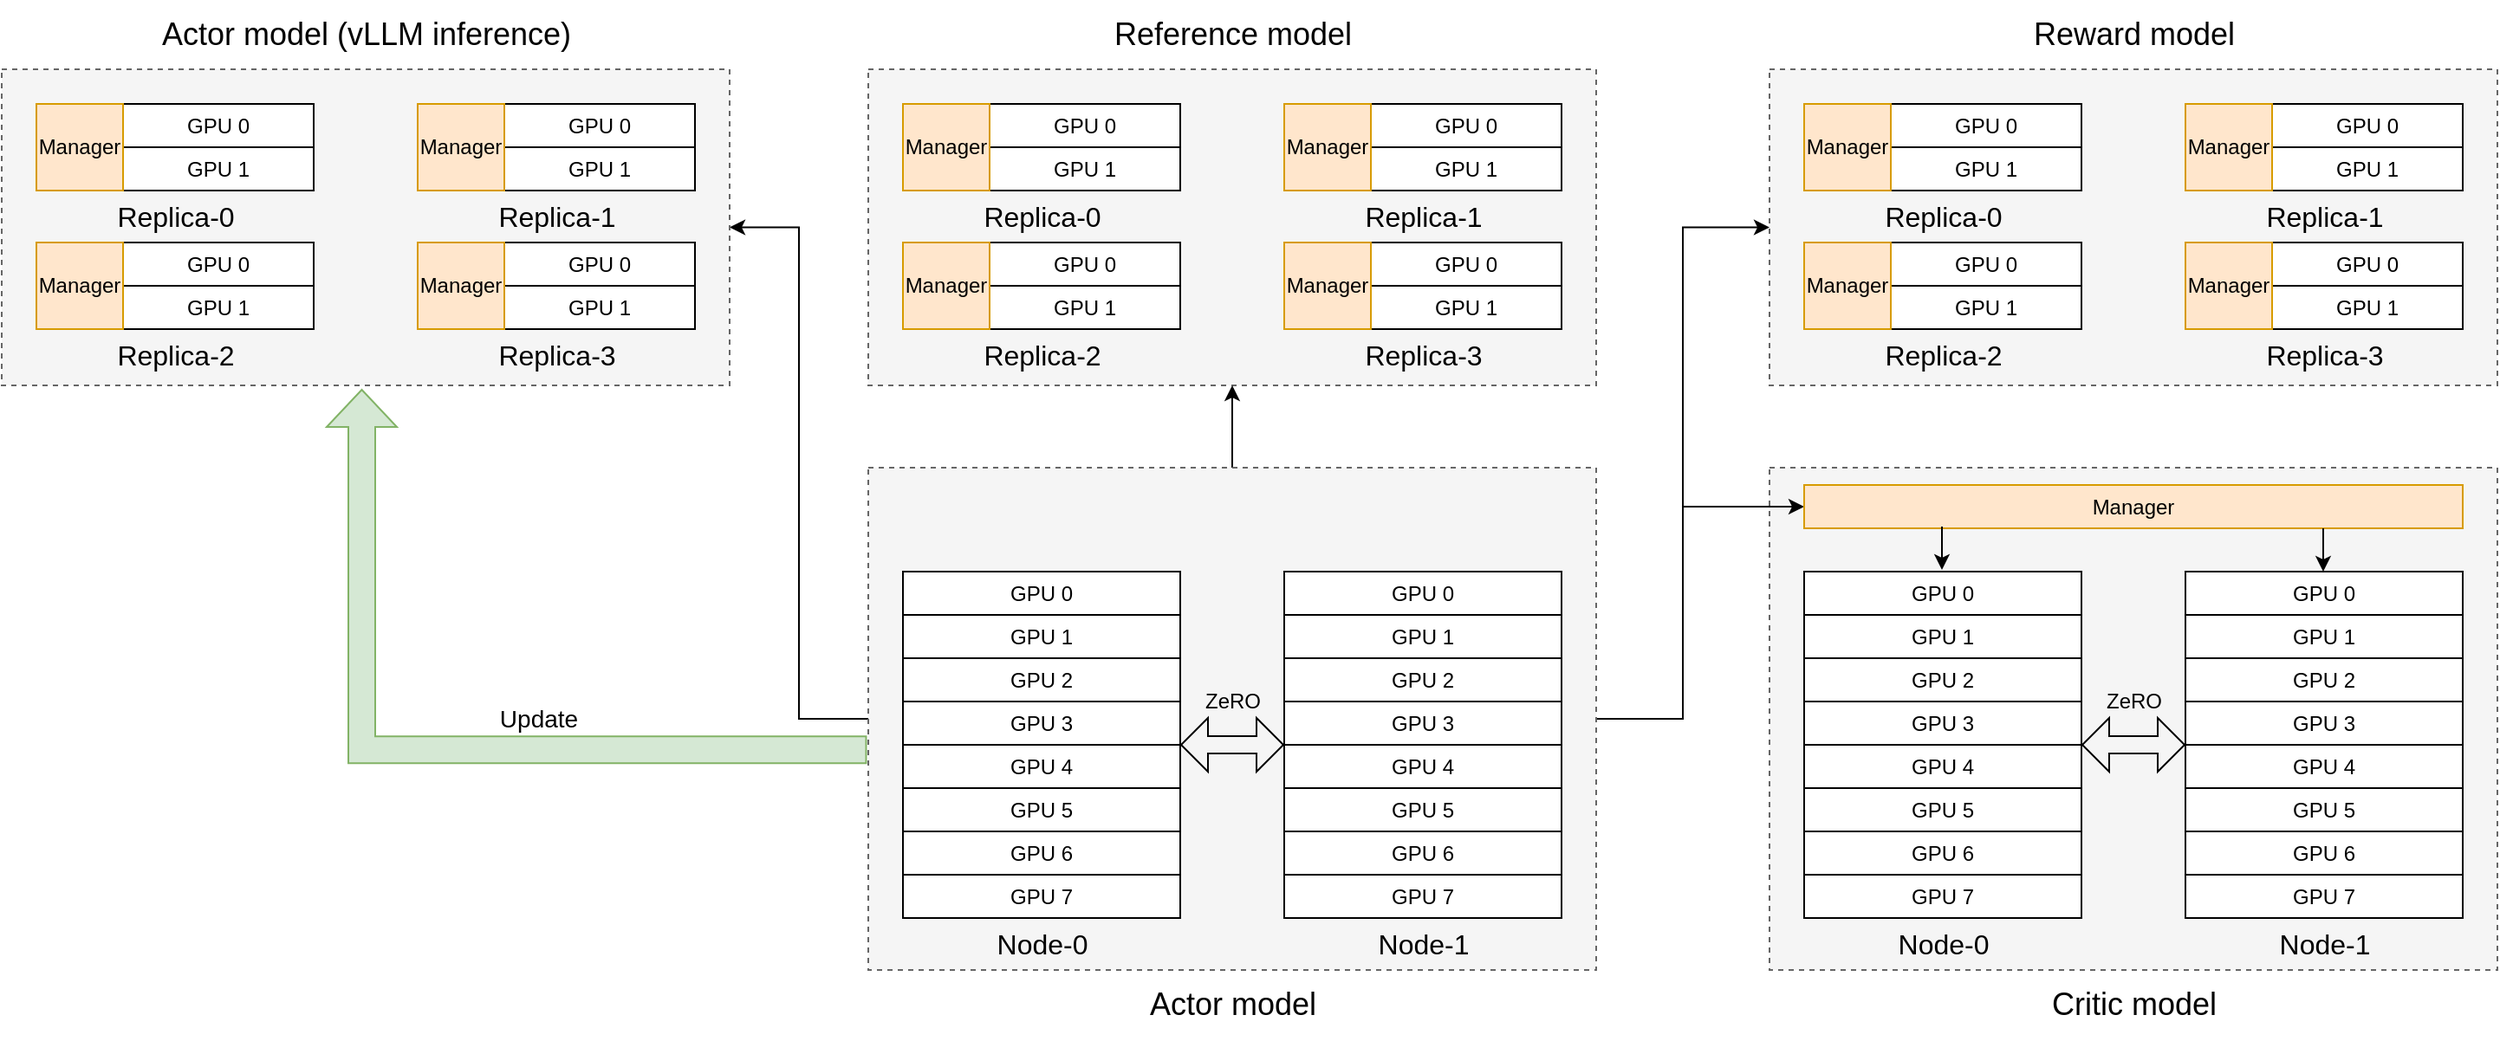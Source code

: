 <mxfile version="21.7.5" type="github">
  <diagram name="第 1 页" id="Fo9l7mYEGavvm06oITEK">
    <mxGraphModel dx="1853" dy="655" grid="1" gridSize="10" guides="1" tooltips="1" connect="1" arrows="1" fold="1" page="1" pageScale="1" pageWidth="827" pageHeight="1169" math="0" shadow="0">
      <root>
        <mxCell id="0" />
        <mxCell id="1" parent="0" />
        <mxCell id="Pu7aGCdblb3cC68ywfsA-1" value="" style="rounded=0;whiteSpace=wrap;html=1;fillColor=#f5f5f5;dashed=1;fontColor=#333333;strokeColor=#666666;" vertex="1" parent="1">
          <mxGeometry x="80" y="350" width="420" height="182.5" as="geometry" />
        </mxCell>
        <mxCell id="Pu7aGCdblb3cC68ywfsA-2" value="" style="rounded=0;whiteSpace=wrap;html=1;fillColor=#f5f5f5;dashed=1;fontColor=#333333;strokeColor=#666666;" vertex="1" parent="1">
          <mxGeometry x="600" y="350" width="420" height="182.5" as="geometry" />
        </mxCell>
        <mxCell id="Pu7aGCdblb3cC68ywfsA-3" value="" style="rounded=0;whiteSpace=wrap;html=1;fillColor=#f5f5f5;dashed=1;fontColor=#333333;strokeColor=#666666;" vertex="1" parent="1">
          <mxGeometry x="600" y="580" width="420" height="290" as="geometry" />
        </mxCell>
        <mxCell id="Pu7aGCdblb3cC68ywfsA-4" style="edgeStyle=orthogonalEdgeStyle;rounded=0;orthogonalLoop=1;jettySize=auto;html=1;exitX=0.5;exitY=0;exitDx=0;exitDy=0;entryX=0.5;entryY=1;entryDx=0;entryDy=0;" edge="1" parent="1" source="Pu7aGCdblb3cC68ywfsA-7" target="Pu7aGCdblb3cC68ywfsA-1">
          <mxGeometry relative="1" as="geometry" />
        </mxCell>
        <mxCell id="Pu7aGCdblb3cC68ywfsA-5" style="edgeStyle=orthogonalEdgeStyle;rounded=0;orthogonalLoop=1;jettySize=auto;html=1;exitX=1;exitY=0.5;exitDx=0;exitDy=0;entryX=0;entryY=0.5;entryDx=0;entryDy=0;" edge="1" parent="1" source="Pu7aGCdblb3cC68ywfsA-7" target="Pu7aGCdblb3cC68ywfsA-2">
          <mxGeometry relative="1" as="geometry" />
        </mxCell>
        <mxCell id="Pu7aGCdblb3cC68ywfsA-6" style="edgeStyle=orthogonalEdgeStyle;rounded=0;orthogonalLoop=1;jettySize=auto;html=1;exitX=1;exitY=0.5;exitDx=0;exitDy=0;entryX=0;entryY=0.5;entryDx=0;entryDy=0;" edge="1" parent="1" source="Pu7aGCdblb3cC68ywfsA-7" target="Pu7aGCdblb3cC68ywfsA-88">
          <mxGeometry relative="1" as="geometry">
            <Array as="points">
              <mxPoint x="550" y="725" />
              <mxPoint x="550" y="603" />
            </Array>
          </mxGeometry>
        </mxCell>
        <mxCell id="Pu7aGCdblb3cC68ywfsA-110" style="edgeStyle=orthogonalEdgeStyle;rounded=0;orthogonalLoop=1;jettySize=auto;html=1;exitX=0;exitY=0.5;exitDx=0;exitDy=0;entryX=1;entryY=0.5;entryDx=0;entryDy=0;" edge="1" parent="1" source="Pu7aGCdblb3cC68ywfsA-7" target="Pu7aGCdblb3cC68ywfsA-91">
          <mxGeometry relative="1" as="geometry" />
        </mxCell>
        <mxCell id="Pu7aGCdblb3cC68ywfsA-7" value="" style="rounded=0;whiteSpace=wrap;html=1;fillColor=#f5f5f5;dashed=1;fontColor=#333333;strokeColor=#666666;" vertex="1" parent="1">
          <mxGeometry x="80" y="580" width="420" height="290" as="geometry" />
        </mxCell>
        <mxCell id="Pu7aGCdblb3cC68ywfsA-8" value="" style="group" vertex="1" connectable="0" parent="1">
          <mxGeometry x="100" y="640" width="160" height="200" as="geometry" />
        </mxCell>
        <mxCell id="Pu7aGCdblb3cC68ywfsA-9" value="GPU 0" style="rounded=0;whiteSpace=wrap;html=1;movable=1;resizable=1;rotatable=1;deletable=1;editable=1;locked=0;connectable=1;" vertex="1" parent="Pu7aGCdblb3cC68ywfsA-8">
          <mxGeometry width="160" height="25" as="geometry" />
        </mxCell>
        <mxCell id="Pu7aGCdblb3cC68ywfsA-10" value="GPU 1" style="rounded=0;whiteSpace=wrap;html=1;movable=1;resizable=1;rotatable=1;deletable=1;editable=1;locked=0;connectable=1;" vertex="1" parent="Pu7aGCdblb3cC68ywfsA-8">
          <mxGeometry y="25" width="160" height="25" as="geometry" />
        </mxCell>
        <mxCell id="Pu7aGCdblb3cC68ywfsA-11" value="GPU 2" style="rounded=0;whiteSpace=wrap;html=1;movable=1;resizable=1;rotatable=1;deletable=1;editable=1;locked=0;connectable=1;" vertex="1" parent="Pu7aGCdblb3cC68ywfsA-8">
          <mxGeometry y="50" width="160" height="25" as="geometry" />
        </mxCell>
        <mxCell id="Pu7aGCdblb3cC68ywfsA-12" value="GPU 3" style="rounded=0;whiteSpace=wrap;html=1;movable=1;resizable=1;rotatable=1;deletable=1;editable=1;locked=0;connectable=1;" vertex="1" parent="Pu7aGCdblb3cC68ywfsA-8">
          <mxGeometry y="75" width="160" height="25" as="geometry" />
        </mxCell>
        <mxCell id="Pu7aGCdblb3cC68ywfsA-13" value="GPU 4" style="rounded=0;whiteSpace=wrap;html=1;movable=1;resizable=1;rotatable=1;deletable=1;editable=1;locked=0;connectable=1;" vertex="1" parent="Pu7aGCdblb3cC68ywfsA-8">
          <mxGeometry y="100" width="160" height="25" as="geometry" />
        </mxCell>
        <mxCell id="Pu7aGCdblb3cC68ywfsA-14" value="GPU 5" style="rounded=0;whiteSpace=wrap;html=1;movable=1;resizable=1;rotatable=1;deletable=1;editable=1;locked=0;connectable=1;" vertex="1" parent="Pu7aGCdblb3cC68ywfsA-8">
          <mxGeometry y="125" width="160" height="25" as="geometry" />
        </mxCell>
        <mxCell id="Pu7aGCdblb3cC68ywfsA-15" value="GPU 6" style="rounded=0;whiteSpace=wrap;html=1;movable=1;resizable=1;rotatable=1;deletable=1;editable=1;locked=0;connectable=1;" vertex="1" parent="Pu7aGCdblb3cC68ywfsA-8">
          <mxGeometry y="150" width="160" height="25" as="geometry" />
        </mxCell>
        <mxCell id="Pu7aGCdblb3cC68ywfsA-16" value="GPU 7" style="rounded=0;whiteSpace=wrap;html=1;movable=1;resizable=1;rotatable=1;deletable=1;editable=1;locked=0;connectable=1;" vertex="1" parent="Pu7aGCdblb3cC68ywfsA-8">
          <mxGeometry y="175" width="160" height="25" as="geometry" />
        </mxCell>
        <mxCell id="Pu7aGCdblb3cC68ywfsA-17" value="" style="group" vertex="1" connectable="0" parent="1">
          <mxGeometry x="320" y="640" width="160" height="200" as="geometry" />
        </mxCell>
        <mxCell id="Pu7aGCdblb3cC68ywfsA-18" value="GPU 0" style="rounded=0;whiteSpace=wrap;html=1;movable=1;resizable=1;rotatable=1;deletable=1;editable=1;locked=0;connectable=1;" vertex="1" parent="Pu7aGCdblb3cC68ywfsA-17">
          <mxGeometry width="160" height="25" as="geometry" />
        </mxCell>
        <mxCell id="Pu7aGCdblb3cC68ywfsA-19" value="GPU 1" style="rounded=0;whiteSpace=wrap;html=1;movable=1;resizable=1;rotatable=1;deletable=1;editable=1;locked=0;connectable=1;" vertex="1" parent="Pu7aGCdblb3cC68ywfsA-17">
          <mxGeometry y="25" width="160" height="25" as="geometry" />
        </mxCell>
        <mxCell id="Pu7aGCdblb3cC68ywfsA-20" value="GPU 2" style="rounded=0;whiteSpace=wrap;html=1;movable=1;resizable=1;rotatable=1;deletable=1;editable=1;locked=0;connectable=1;" vertex="1" parent="Pu7aGCdblb3cC68ywfsA-17">
          <mxGeometry y="50" width="160" height="25" as="geometry" />
        </mxCell>
        <mxCell id="Pu7aGCdblb3cC68ywfsA-21" value="GPU 3" style="rounded=0;whiteSpace=wrap;html=1;movable=1;resizable=1;rotatable=1;deletable=1;editable=1;locked=0;connectable=1;" vertex="1" parent="Pu7aGCdblb3cC68ywfsA-17">
          <mxGeometry y="75" width="160" height="25" as="geometry" />
        </mxCell>
        <mxCell id="Pu7aGCdblb3cC68ywfsA-22" value="GPU 4" style="rounded=0;whiteSpace=wrap;html=1;movable=1;resizable=1;rotatable=1;deletable=1;editable=1;locked=0;connectable=1;" vertex="1" parent="Pu7aGCdblb3cC68ywfsA-17">
          <mxGeometry y="100" width="160" height="25" as="geometry" />
        </mxCell>
        <mxCell id="Pu7aGCdblb3cC68ywfsA-23" value="GPU 5" style="rounded=0;whiteSpace=wrap;html=1;movable=1;resizable=1;rotatable=1;deletable=1;editable=1;locked=0;connectable=1;" vertex="1" parent="Pu7aGCdblb3cC68ywfsA-17">
          <mxGeometry y="125" width="160" height="25" as="geometry" />
        </mxCell>
        <mxCell id="Pu7aGCdblb3cC68ywfsA-24" value="GPU 6" style="rounded=0;whiteSpace=wrap;html=1;movable=1;resizable=1;rotatable=1;deletable=1;editable=1;locked=0;connectable=1;" vertex="1" parent="Pu7aGCdblb3cC68ywfsA-17">
          <mxGeometry y="150" width="160" height="25" as="geometry" />
        </mxCell>
        <mxCell id="Pu7aGCdblb3cC68ywfsA-25" value="GPU 7" style="rounded=0;whiteSpace=wrap;html=1;movable=1;resizable=1;rotatable=1;deletable=1;editable=1;locked=0;connectable=1;" vertex="1" parent="Pu7aGCdblb3cC68ywfsA-17">
          <mxGeometry y="175" width="160" height="25" as="geometry" />
        </mxCell>
        <mxCell id="Pu7aGCdblb3cC68ywfsA-26" value="Node-0" style="text;html=1;align=center;verticalAlign=middle;resizable=0;points=[];autosize=1;strokeColor=none;fillColor=none;fontSize=16;" vertex="1" parent="1">
          <mxGeometry x="140" y="840" width="80" height="30" as="geometry" />
        </mxCell>
        <mxCell id="Pu7aGCdblb3cC68ywfsA-27" value="Node-1" style="text;html=1;align=center;verticalAlign=middle;resizable=0;points=[];autosize=1;strokeColor=none;fillColor=none;fontSize=16;" vertex="1" parent="1">
          <mxGeometry x="360" y="840" width="80" height="30" as="geometry" />
        </mxCell>
        <mxCell id="Pu7aGCdblb3cC68ywfsA-28" value="" style="shape=flexArrow;endArrow=classic;startArrow=classic;html=1;rounded=0;exitX=0;exitY=0;exitDx=0;exitDy=0;width=10;endSize=4.83;startSize=4.83;" edge="1" parent="1" source="Pu7aGCdblb3cC68ywfsA-22">
          <mxGeometry width="100" height="100" relative="1" as="geometry">
            <mxPoint x="350" y="780" as="sourcePoint" />
            <mxPoint x="260" y="740" as="targetPoint" />
          </mxGeometry>
        </mxCell>
        <mxCell id="Pu7aGCdblb3cC68ywfsA-29" value="ZeRO" style="text;html=1;align=center;verticalAlign=middle;resizable=0;points=[];autosize=1;strokeColor=none;fillColor=none;" vertex="1" parent="1">
          <mxGeometry x="260" y="700" width="60" height="30" as="geometry" />
        </mxCell>
        <mxCell id="Pu7aGCdblb3cC68ywfsA-30" value="&lt;font style=&quot;font-size: 18px;&quot;&gt;Actor model&lt;/font&gt;" style="text;html=1;align=center;verticalAlign=middle;resizable=0;points=[];autosize=1;strokeColor=none;fillColor=none;" vertex="1" parent="1">
          <mxGeometry x="230" y="870" width="120" height="40" as="geometry" />
        </mxCell>
        <mxCell id="Pu7aGCdblb3cC68ywfsA-31" value="GPU 0" style="rounded=0;whiteSpace=wrap;html=1;movable=1;resizable=1;rotatable=1;deletable=1;editable=1;locked=0;connectable=1;" vertex="1" parent="1">
          <mxGeometry x="150" y="370" width="110" height="25" as="geometry" />
        </mxCell>
        <mxCell id="Pu7aGCdblb3cC68ywfsA-32" value="GPU 1" style="rounded=0;whiteSpace=wrap;html=1;movable=1;resizable=1;rotatable=1;deletable=1;editable=1;locked=0;connectable=1;" vertex="1" parent="1">
          <mxGeometry x="150" y="395" width="110" height="25" as="geometry" />
        </mxCell>
        <mxCell id="Pu7aGCdblb3cC68ywfsA-33" value="Replica-0" style="text;html=1;align=center;verticalAlign=middle;resizable=0;points=[];autosize=1;strokeColor=none;fillColor=none;fontSize=16;" vertex="1" parent="1">
          <mxGeometry x="135" y="420" width="90" height="30" as="geometry" />
        </mxCell>
        <mxCell id="Pu7aGCdblb3cC68ywfsA-34" value="&lt;font style=&quot;font-size: 18px;&quot;&gt;Reference model&lt;/font&gt;" style="text;html=1;align=center;verticalAlign=middle;resizable=0;points=[];autosize=1;strokeColor=none;fillColor=none;" vertex="1" parent="1">
          <mxGeometry x="210" y="310" width="160" height="40" as="geometry" />
        </mxCell>
        <mxCell id="Pu7aGCdblb3cC68ywfsA-35" value="" style="group" vertex="1" connectable="0" parent="1">
          <mxGeometry x="620" y="640" width="160" height="200" as="geometry" />
        </mxCell>
        <mxCell id="Pu7aGCdblb3cC68ywfsA-36" value="GPU 0" style="rounded=0;whiteSpace=wrap;html=1;movable=1;resizable=1;rotatable=1;deletable=1;editable=1;locked=0;connectable=1;" vertex="1" parent="Pu7aGCdblb3cC68ywfsA-35">
          <mxGeometry width="160" height="25" as="geometry" />
        </mxCell>
        <mxCell id="Pu7aGCdblb3cC68ywfsA-37" value="GPU 1" style="rounded=0;whiteSpace=wrap;html=1;movable=1;resizable=1;rotatable=1;deletable=1;editable=1;locked=0;connectable=1;" vertex="1" parent="Pu7aGCdblb3cC68ywfsA-35">
          <mxGeometry y="25" width="160" height="25" as="geometry" />
        </mxCell>
        <mxCell id="Pu7aGCdblb3cC68ywfsA-38" value="GPU 2" style="rounded=0;whiteSpace=wrap;html=1;movable=1;resizable=1;rotatable=1;deletable=1;editable=1;locked=0;connectable=1;" vertex="1" parent="Pu7aGCdblb3cC68ywfsA-35">
          <mxGeometry y="50" width="160" height="25" as="geometry" />
        </mxCell>
        <mxCell id="Pu7aGCdblb3cC68ywfsA-39" value="GPU 3" style="rounded=0;whiteSpace=wrap;html=1;movable=1;resizable=1;rotatable=1;deletable=1;editable=1;locked=0;connectable=1;" vertex="1" parent="Pu7aGCdblb3cC68ywfsA-35">
          <mxGeometry y="75" width="160" height="25" as="geometry" />
        </mxCell>
        <mxCell id="Pu7aGCdblb3cC68ywfsA-40" value="GPU 4" style="rounded=0;whiteSpace=wrap;html=1;movable=1;resizable=1;rotatable=1;deletable=1;editable=1;locked=0;connectable=1;" vertex="1" parent="Pu7aGCdblb3cC68ywfsA-35">
          <mxGeometry y="100" width="160" height="25" as="geometry" />
        </mxCell>
        <mxCell id="Pu7aGCdblb3cC68ywfsA-41" value="GPU 5" style="rounded=0;whiteSpace=wrap;html=1;movable=1;resizable=1;rotatable=1;deletable=1;editable=1;locked=0;connectable=1;" vertex="1" parent="Pu7aGCdblb3cC68ywfsA-35">
          <mxGeometry y="125" width="160" height="25" as="geometry" />
        </mxCell>
        <mxCell id="Pu7aGCdblb3cC68ywfsA-42" value="GPU 6" style="rounded=0;whiteSpace=wrap;html=1;movable=1;resizable=1;rotatable=1;deletable=1;editable=1;locked=0;connectable=1;" vertex="1" parent="Pu7aGCdblb3cC68ywfsA-35">
          <mxGeometry y="150" width="160" height="25" as="geometry" />
        </mxCell>
        <mxCell id="Pu7aGCdblb3cC68ywfsA-43" value="GPU 7" style="rounded=0;whiteSpace=wrap;html=1;movable=1;resizable=1;rotatable=1;deletable=1;editable=1;locked=0;connectable=1;" vertex="1" parent="Pu7aGCdblb3cC68ywfsA-35">
          <mxGeometry y="175" width="160" height="25" as="geometry" />
        </mxCell>
        <mxCell id="Pu7aGCdblb3cC68ywfsA-44" value="" style="group" vertex="1" connectable="0" parent="1">
          <mxGeometry x="840" y="640" width="160" height="200" as="geometry" />
        </mxCell>
        <mxCell id="Pu7aGCdblb3cC68ywfsA-45" value="GPU 0" style="rounded=0;whiteSpace=wrap;html=1;movable=1;resizable=1;rotatable=1;deletable=1;editable=1;locked=0;connectable=1;" vertex="1" parent="Pu7aGCdblb3cC68ywfsA-44">
          <mxGeometry width="160" height="25" as="geometry" />
        </mxCell>
        <mxCell id="Pu7aGCdblb3cC68ywfsA-46" value="GPU 1" style="rounded=0;whiteSpace=wrap;html=1;movable=1;resizable=1;rotatable=1;deletable=1;editable=1;locked=0;connectable=1;" vertex="1" parent="Pu7aGCdblb3cC68ywfsA-44">
          <mxGeometry y="25" width="160" height="25" as="geometry" />
        </mxCell>
        <mxCell id="Pu7aGCdblb3cC68ywfsA-47" value="GPU 2" style="rounded=0;whiteSpace=wrap;html=1;movable=1;resizable=1;rotatable=1;deletable=1;editable=1;locked=0;connectable=1;" vertex="1" parent="Pu7aGCdblb3cC68ywfsA-44">
          <mxGeometry y="50" width="160" height="25" as="geometry" />
        </mxCell>
        <mxCell id="Pu7aGCdblb3cC68ywfsA-48" value="GPU 3" style="rounded=0;whiteSpace=wrap;html=1;movable=1;resizable=1;rotatable=1;deletable=1;editable=1;locked=0;connectable=1;" vertex="1" parent="Pu7aGCdblb3cC68ywfsA-44">
          <mxGeometry y="75" width="160" height="25" as="geometry" />
        </mxCell>
        <mxCell id="Pu7aGCdblb3cC68ywfsA-49" value="GPU 4" style="rounded=0;whiteSpace=wrap;html=1;movable=1;resizable=1;rotatable=1;deletable=1;editable=1;locked=0;connectable=1;" vertex="1" parent="Pu7aGCdblb3cC68ywfsA-44">
          <mxGeometry y="100" width="160" height="25" as="geometry" />
        </mxCell>
        <mxCell id="Pu7aGCdblb3cC68ywfsA-50" value="GPU 5" style="rounded=0;whiteSpace=wrap;html=1;movable=1;resizable=1;rotatable=1;deletable=1;editable=1;locked=0;connectable=1;" vertex="1" parent="Pu7aGCdblb3cC68ywfsA-44">
          <mxGeometry y="125" width="160" height="25" as="geometry" />
        </mxCell>
        <mxCell id="Pu7aGCdblb3cC68ywfsA-51" value="GPU 6" style="rounded=0;whiteSpace=wrap;html=1;movable=1;resizable=1;rotatable=1;deletable=1;editable=1;locked=0;connectable=1;" vertex="1" parent="Pu7aGCdblb3cC68ywfsA-44">
          <mxGeometry y="150" width="160" height="25" as="geometry" />
        </mxCell>
        <mxCell id="Pu7aGCdblb3cC68ywfsA-52" value="GPU 7" style="rounded=0;whiteSpace=wrap;html=1;movable=1;resizable=1;rotatable=1;deletable=1;editable=1;locked=0;connectable=1;" vertex="1" parent="Pu7aGCdblb3cC68ywfsA-44">
          <mxGeometry y="175" width="160" height="25" as="geometry" />
        </mxCell>
        <mxCell id="Pu7aGCdblb3cC68ywfsA-53" value="Node-0" style="text;html=1;align=center;verticalAlign=middle;resizable=0;points=[];autosize=1;strokeColor=none;fillColor=none;fontSize=16;" vertex="1" parent="1">
          <mxGeometry x="660" y="840" width="80" height="30" as="geometry" />
        </mxCell>
        <mxCell id="Pu7aGCdblb3cC68ywfsA-54" value="Node-1" style="text;html=1;align=center;verticalAlign=middle;resizable=0;points=[];autosize=1;strokeColor=none;fillColor=none;fontSize=16;" vertex="1" parent="1">
          <mxGeometry x="880" y="840" width="80" height="30" as="geometry" />
        </mxCell>
        <mxCell id="Pu7aGCdblb3cC68ywfsA-55" value="" style="shape=flexArrow;endArrow=classic;startArrow=classic;html=1;rounded=0;exitX=0;exitY=0;exitDx=0;exitDy=0;width=10;endSize=4.83;startSize=4.83;" edge="1" parent="1" source="Pu7aGCdblb3cC68ywfsA-49">
          <mxGeometry width="100" height="100" relative="1" as="geometry">
            <mxPoint x="870" y="780" as="sourcePoint" />
            <mxPoint x="780" y="740" as="targetPoint" />
          </mxGeometry>
        </mxCell>
        <mxCell id="Pu7aGCdblb3cC68ywfsA-56" value="ZeRO" style="text;html=1;align=center;verticalAlign=middle;resizable=0;points=[];autosize=1;strokeColor=none;fillColor=none;" vertex="1" parent="1">
          <mxGeometry x="780" y="700" width="60" height="30" as="geometry" />
        </mxCell>
        <mxCell id="Pu7aGCdblb3cC68ywfsA-57" value="&lt;font style=&quot;font-size: 18px;&quot;&gt;Critic model&lt;/font&gt;" style="text;html=1;align=center;verticalAlign=middle;resizable=0;points=[];autosize=1;strokeColor=none;fillColor=none;" vertex="1" parent="1">
          <mxGeometry x="750" y="870" width="120" height="40" as="geometry" />
        </mxCell>
        <mxCell id="Pu7aGCdblb3cC68ywfsA-58" value="Manager" style="rounded=0;whiteSpace=wrap;html=1;fillColor=#ffe6cc;strokeColor=#d79b00;" vertex="1" parent="1">
          <mxGeometry x="100" y="370" width="50" height="50" as="geometry" />
        </mxCell>
        <mxCell id="Pu7aGCdblb3cC68ywfsA-59" value="GPU 0" style="rounded=0;whiteSpace=wrap;html=1;movable=1;resizable=1;rotatable=1;deletable=1;editable=1;locked=0;connectable=1;" vertex="1" parent="1">
          <mxGeometry x="370" y="370" width="110" height="25" as="geometry" />
        </mxCell>
        <mxCell id="Pu7aGCdblb3cC68ywfsA-60" value="GPU 1" style="rounded=0;whiteSpace=wrap;html=1;movable=1;resizable=1;rotatable=1;deletable=1;editable=1;locked=0;connectable=1;" vertex="1" parent="1">
          <mxGeometry x="370" y="395" width="110" height="25" as="geometry" />
        </mxCell>
        <mxCell id="Pu7aGCdblb3cC68ywfsA-61" value="Replica-1" style="text;html=1;align=center;verticalAlign=middle;resizable=0;points=[];autosize=1;strokeColor=none;fillColor=none;fontSize=16;" vertex="1" parent="1">
          <mxGeometry x="355" y="420" width="90" height="30" as="geometry" />
        </mxCell>
        <mxCell id="Pu7aGCdblb3cC68ywfsA-62" value="Manager" style="rounded=0;whiteSpace=wrap;html=1;fillColor=#ffe6cc;strokeColor=#d79b00;" vertex="1" parent="1">
          <mxGeometry x="320" y="370" width="50" height="50" as="geometry" />
        </mxCell>
        <mxCell id="Pu7aGCdblb3cC68ywfsA-63" value="GPU 0" style="rounded=0;whiteSpace=wrap;html=1;movable=1;resizable=1;rotatable=1;deletable=1;editable=1;locked=0;connectable=1;" vertex="1" parent="1">
          <mxGeometry x="150" y="450" width="110" height="25" as="geometry" />
        </mxCell>
        <mxCell id="Pu7aGCdblb3cC68ywfsA-64" value="GPU 1" style="rounded=0;whiteSpace=wrap;html=1;movable=1;resizable=1;rotatable=1;deletable=1;editable=1;locked=0;connectable=1;" vertex="1" parent="1">
          <mxGeometry x="150" y="475" width="110" height="25" as="geometry" />
        </mxCell>
        <mxCell id="Pu7aGCdblb3cC68ywfsA-65" value="Replica-2" style="text;html=1;align=center;verticalAlign=middle;resizable=0;points=[];autosize=1;strokeColor=none;fillColor=none;fontSize=16;" vertex="1" parent="1">
          <mxGeometry x="135" y="500" width="90" height="30" as="geometry" />
        </mxCell>
        <mxCell id="Pu7aGCdblb3cC68ywfsA-66" value="Manager" style="rounded=0;whiteSpace=wrap;html=1;fillColor=#ffe6cc;strokeColor=#d79b00;" vertex="1" parent="1">
          <mxGeometry x="100" y="450" width="50" height="50" as="geometry" />
        </mxCell>
        <mxCell id="Pu7aGCdblb3cC68ywfsA-67" value="GPU 0" style="rounded=0;whiteSpace=wrap;html=1;movable=1;resizable=1;rotatable=1;deletable=1;editable=1;locked=0;connectable=1;" vertex="1" parent="1">
          <mxGeometry x="370" y="450" width="110" height="25" as="geometry" />
        </mxCell>
        <mxCell id="Pu7aGCdblb3cC68ywfsA-68" value="GPU 1" style="rounded=0;whiteSpace=wrap;html=1;movable=1;resizable=1;rotatable=1;deletable=1;editable=1;locked=0;connectable=1;" vertex="1" parent="1">
          <mxGeometry x="370" y="475" width="110" height="25" as="geometry" />
        </mxCell>
        <mxCell id="Pu7aGCdblb3cC68ywfsA-69" value="Replica-3" style="text;html=1;align=center;verticalAlign=middle;resizable=0;points=[];autosize=1;strokeColor=none;fillColor=none;fontSize=16;" vertex="1" parent="1">
          <mxGeometry x="355" y="500" width="90" height="30" as="geometry" />
        </mxCell>
        <mxCell id="Pu7aGCdblb3cC68ywfsA-70" value="Manager" style="rounded=0;whiteSpace=wrap;html=1;fillColor=#ffe6cc;strokeColor=#d79b00;" vertex="1" parent="1">
          <mxGeometry x="320" y="450" width="50" height="50" as="geometry" />
        </mxCell>
        <mxCell id="Pu7aGCdblb3cC68ywfsA-71" value="GPU 0" style="rounded=0;whiteSpace=wrap;html=1;movable=1;resizable=1;rotatable=1;deletable=1;editable=1;locked=0;connectable=1;" vertex="1" parent="1">
          <mxGeometry x="670" y="370" width="110" height="25" as="geometry" />
        </mxCell>
        <mxCell id="Pu7aGCdblb3cC68ywfsA-72" value="GPU 1" style="rounded=0;whiteSpace=wrap;html=1;movable=1;resizable=1;rotatable=1;deletable=1;editable=1;locked=0;connectable=1;" vertex="1" parent="1">
          <mxGeometry x="670" y="395" width="110" height="25" as="geometry" />
        </mxCell>
        <mxCell id="Pu7aGCdblb3cC68ywfsA-73" value="Replica-0" style="text;html=1;align=center;verticalAlign=middle;resizable=0;points=[];autosize=1;strokeColor=none;fillColor=none;fontSize=16;" vertex="1" parent="1">
          <mxGeometry x="655" y="420" width="90" height="30" as="geometry" />
        </mxCell>
        <mxCell id="Pu7aGCdblb3cC68ywfsA-74" value="&lt;font style=&quot;font-size: 18px;&quot;&gt;Reward model&lt;/font&gt;" style="text;html=1;align=center;verticalAlign=middle;resizable=0;points=[];autosize=1;strokeColor=none;fillColor=none;" vertex="1" parent="1">
          <mxGeometry x="740" y="310" width="140" height="40" as="geometry" />
        </mxCell>
        <mxCell id="Pu7aGCdblb3cC68ywfsA-75" value="Manager" style="rounded=0;whiteSpace=wrap;html=1;fillColor=#ffe6cc;strokeColor=#d79b00;" vertex="1" parent="1">
          <mxGeometry x="620" y="370" width="50" height="50" as="geometry" />
        </mxCell>
        <mxCell id="Pu7aGCdblb3cC68ywfsA-76" value="GPU 0" style="rounded=0;whiteSpace=wrap;html=1;movable=1;resizable=1;rotatable=1;deletable=1;editable=1;locked=0;connectable=1;" vertex="1" parent="1">
          <mxGeometry x="890" y="370" width="110" height="25" as="geometry" />
        </mxCell>
        <mxCell id="Pu7aGCdblb3cC68ywfsA-77" value="GPU 1" style="rounded=0;whiteSpace=wrap;html=1;movable=1;resizable=1;rotatable=1;deletable=1;editable=1;locked=0;connectable=1;" vertex="1" parent="1">
          <mxGeometry x="890" y="395" width="110" height="25" as="geometry" />
        </mxCell>
        <mxCell id="Pu7aGCdblb3cC68ywfsA-78" value="Replica-1" style="text;html=1;align=center;verticalAlign=middle;resizable=0;points=[];autosize=1;strokeColor=none;fillColor=none;fontSize=16;" vertex="1" parent="1">
          <mxGeometry x="875" y="420" width="90" height="30" as="geometry" />
        </mxCell>
        <mxCell id="Pu7aGCdblb3cC68ywfsA-79" value="Manager" style="rounded=0;whiteSpace=wrap;html=1;fillColor=#ffe6cc;strokeColor=#d79b00;" vertex="1" parent="1">
          <mxGeometry x="840" y="370" width="50" height="50" as="geometry" />
        </mxCell>
        <mxCell id="Pu7aGCdblb3cC68ywfsA-80" value="GPU 0" style="rounded=0;whiteSpace=wrap;html=1;movable=1;resizable=1;rotatable=1;deletable=1;editable=1;locked=0;connectable=1;" vertex="1" parent="1">
          <mxGeometry x="670" y="450" width="110" height="25" as="geometry" />
        </mxCell>
        <mxCell id="Pu7aGCdblb3cC68ywfsA-81" value="GPU 1" style="rounded=0;whiteSpace=wrap;html=1;movable=1;resizable=1;rotatable=1;deletable=1;editable=1;locked=0;connectable=1;" vertex="1" parent="1">
          <mxGeometry x="670" y="475" width="110" height="25" as="geometry" />
        </mxCell>
        <mxCell id="Pu7aGCdblb3cC68ywfsA-82" value="Replica-2" style="text;html=1;align=center;verticalAlign=middle;resizable=0;points=[];autosize=1;strokeColor=none;fillColor=none;fontSize=16;" vertex="1" parent="1">
          <mxGeometry x="655" y="500" width="90" height="30" as="geometry" />
        </mxCell>
        <mxCell id="Pu7aGCdblb3cC68ywfsA-83" value="Manager" style="rounded=0;whiteSpace=wrap;html=1;fillColor=#ffe6cc;strokeColor=#d79b00;" vertex="1" parent="1">
          <mxGeometry x="620" y="450" width="50" height="50" as="geometry" />
        </mxCell>
        <mxCell id="Pu7aGCdblb3cC68ywfsA-84" value="GPU 0" style="rounded=0;whiteSpace=wrap;html=1;movable=1;resizable=1;rotatable=1;deletable=1;editable=1;locked=0;connectable=1;" vertex="1" parent="1">
          <mxGeometry x="890" y="450" width="110" height="25" as="geometry" />
        </mxCell>
        <mxCell id="Pu7aGCdblb3cC68ywfsA-85" value="GPU 1" style="rounded=0;whiteSpace=wrap;html=1;movable=1;resizable=1;rotatable=1;deletable=1;editable=1;locked=0;connectable=1;" vertex="1" parent="1">
          <mxGeometry x="890" y="475" width="110" height="25" as="geometry" />
        </mxCell>
        <mxCell id="Pu7aGCdblb3cC68ywfsA-86" value="Replica-3" style="text;html=1;align=center;verticalAlign=middle;resizable=0;points=[];autosize=1;strokeColor=none;fillColor=none;fontSize=16;" vertex="1" parent="1">
          <mxGeometry x="875" y="500" width="90" height="30" as="geometry" />
        </mxCell>
        <mxCell id="Pu7aGCdblb3cC68ywfsA-87" value="Manager" style="rounded=0;whiteSpace=wrap;html=1;fillColor=#ffe6cc;strokeColor=#d79b00;" vertex="1" parent="1">
          <mxGeometry x="840" y="450" width="50" height="50" as="geometry" />
        </mxCell>
        <mxCell id="Pu7aGCdblb3cC68ywfsA-88" value="Manager" style="rounded=0;whiteSpace=wrap;html=1;fillColor=#ffe6cc;strokeColor=#d79b00;" vertex="1" parent="1">
          <mxGeometry x="620" y="590" width="380" height="25" as="geometry" />
        </mxCell>
        <mxCell id="Pu7aGCdblb3cC68ywfsA-89" value="" style="endArrow=classic;html=1;rounded=0;" edge="1" parent="1">
          <mxGeometry width="50" height="50" relative="1" as="geometry">
            <mxPoint x="919.5" y="615" as="sourcePoint" />
            <mxPoint x="919.5" y="640" as="targetPoint" />
          </mxGeometry>
        </mxCell>
        <mxCell id="Pu7aGCdblb3cC68ywfsA-90" value="" style="endArrow=classic;html=1;rounded=0;" edge="1" parent="1">
          <mxGeometry width="50" height="50" relative="1" as="geometry">
            <mxPoint x="699.5" y="614" as="sourcePoint" />
            <mxPoint x="699.5" y="639" as="targetPoint" />
          </mxGeometry>
        </mxCell>
        <mxCell id="Pu7aGCdblb3cC68ywfsA-91" value="" style="rounded=0;whiteSpace=wrap;html=1;fillColor=#f5f5f5;dashed=1;fontColor=#333333;strokeColor=#666666;" vertex="1" parent="1">
          <mxGeometry x="-420" y="350" width="420" height="182.5" as="geometry" />
        </mxCell>
        <mxCell id="Pu7aGCdblb3cC68ywfsA-92" value="GPU 0" style="rounded=0;whiteSpace=wrap;html=1;movable=1;resizable=1;rotatable=1;deletable=1;editable=1;locked=0;connectable=1;" vertex="1" parent="1">
          <mxGeometry x="-350" y="370" width="110" height="25" as="geometry" />
        </mxCell>
        <mxCell id="Pu7aGCdblb3cC68ywfsA-93" value="GPU 1" style="rounded=0;whiteSpace=wrap;html=1;movable=1;resizable=1;rotatable=1;deletable=1;editable=1;locked=0;connectable=1;" vertex="1" parent="1">
          <mxGeometry x="-350" y="395" width="110" height="25" as="geometry" />
        </mxCell>
        <mxCell id="Pu7aGCdblb3cC68ywfsA-94" value="Replica-0" style="text;html=1;align=center;verticalAlign=middle;resizable=0;points=[];autosize=1;strokeColor=none;fillColor=none;fontSize=16;" vertex="1" parent="1">
          <mxGeometry x="-365" y="420" width="90" height="30" as="geometry" />
        </mxCell>
        <mxCell id="Pu7aGCdblb3cC68ywfsA-95" value="&lt;font style=&quot;font-size: 18px;&quot;&gt;Actor model (vLLM inference)&lt;/font&gt;" style="text;html=1;align=center;verticalAlign=middle;resizable=0;points=[];autosize=1;strokeColor=none;fillColor=none;" vertex="1" parent="1">
          <mxGeometry x="-340" y="310" width="260" height="40" as="geometry" />
        </mxCell>
        <mxCell id="Pu7aGCdblb3cC68ywfsA-96" value="Manager" style="rounded=0;whiteSpace=wrap;html=1;fillColor=#ffe6cc;strokeColor=#d79b00;" vertex="1" parent="1">
          <mxGeometry x="-400" y="370" width="50" height="50" as="geometry" />
        </mxCell>
        <mxCell id="Pu7aGCdblb3cC68ywfsA-97" value="GPU 0" style="rounded=0;whiteSpace=wrap;html=1;movable=1;resizable=1;rotatable=1;deletable=1;editable=1;locked=0;connectable=1;" vertex="1" parent="1">
          <mxGeometry x="-130" y="370" width="110" height="25" as="geometry" />
        </mxCell>
        <mxCell id="Pu7aGCdblb3cC68ywfsA-98" value="GPU 1" style="rounded=0;whiteSpace=wrap;html=1;movable=1;resizable=1;rotatable=1;deletable=1;editable=1;locked=0;connectable=1;" vertex="1" parent="1">
          <mxGeometry x="-130" y="395" width="110" height="25" as="geometry" />
        </mxCell>
        <mxCell id="Pu7aGCdblb3cC68ywfsA-99" value="Replica-1" style="text;html=1;align=center;verticalAlign=middle;resizable=0;points=[];autosize=1;strokeColor=none;fillColor=none;fontSize=16;" vertex="1" parent="1">
          <mxGeometry x="-145" y="420" width="90" height="30" as="geometry" />
        </mxCell>
        <mxCell id="Pu7aGCdblb3cC68ywfsA-100" value="Manager" style="rounded=0;whiteSpace=wrap;html=1;fillColor=#ffe6cc;strokeColor=#d79b00;" vertex="1" parent="1">
          <mxGeometry x="-180" y="370" width="50" height="50" as="geometry" />
        </mxCell>
        <mxCell id="Pu7aGCdblb3cC68ywfsA-101" value="GPU 0" style="rounded=0;whiteSpace=wrap;html=1;movable=1;resizable=1;rotatable=1;deletable=1;editable=1;locked=0;connectable=1;" vertex="1" parent="1">
          <mxGeometry x="-350" y="450" width="110" height="25" as="geometry" />
        </mxCell>
        <mxCell id="Pu7aGCdblb3cC68ywfsA-102" value="GPU 1" style="rounded=0;whiteSpace=wrap;html=1;movable=1;resizable=1;rotatable=1;deletable=1;editable=1;locked=0;connectable=1;" vertex="1" parent="1">
          <mxGeometry x="-350" y="475" width="110" height="25" as="geometry" />
        </mxCell>
        <mxCell id="Pu7aGCdblb3cC68ywfsA-103" value="Replica-2" style="text;html=1;align=center;verticalAlign=middle;resizable=0;points=[];autosize=1;strokeColor=none;fillColor=none;fontSize=16;" vertex="1" parent="1">
          <mxGeometry x="-365" y="500" width="90" height="30" as="geometry" />
        </mxCell>
        <mxCell id="Pu7aGCdblb3cC68ywfsA-104" value="Manager" style="rounded=0;whiteSpace=wrap;html=1;fillColor=#ffe6cc;strokeColor=#d79b00;" vertex="1" parent="1">
          <mxGeometry x="-400" y="450" width="50" height="50" as="geometry" />
        </mxCell>
        <mxCell id="Pu7aGCdblb3cC68ywfsA-105" value="GPU 0" style="rounded=0;whiteSpace=wrap;html=1;movable=1;resizable=1;rotatable=1;deletable=1;editable=1;locked=0;connectable=1;" vertex="1" parent="1">
          <mxGeometry x="-130" y="450" width="110" height="25" as="geometry" />
        </mxCell>
        <mxCell id="Pu7aGCdblb3cC68ywfsA-106" value="GPU 1" style="rounded=0;whiteSpace=wrap;html=1;movable=1;resizable=1;rotatable=1;deletable=1;editable=1;locked=0;connectable=1;" vertex="1" parent="1">
          <mxGeometry x="-130" y="475" width="110" height="25" as="geometry" />
        </mxCell>
        <mxCell id="Pu7aGCdblb3cC68ywfsA-107" value="Replica-3" style="text;html=1;align=center;verticalAlign=middle;resizable=0;points=[];autosize=1;strokeColor=none;fillColor=none;fontSize=16;" vertex="1" parent="1">
          <mxGeometry x="-145" y="500" width="90" height="30" as="geometry" />
        </mxCell>
        <mxCell id="Pu7aGCdblb3cC68ywfsA-108" value="Manager" style="rounded=0;whiteSpace=wrap;html=1;fillColor=#ffe6cc;strokeColor=#d79b00;" vertex="1" parent="1">
          <mxGeometry x="-180" y="450" width="50" height="50" as="geometry" />
        </mxCell>
        <mxCell id="Pu7aGCdblb3cC68ywfsA-113" value="" style="html=1;shadow=0;dashed=0;align=center;verticalAlign=middle;shape=mxgraph.arrows2.bendArrow;dy=7.75;dx=21.5;notch=0;arrowHead=40.5;rounded=0;rotation=-90;fillColor=#d5e8d4;strokeColor=#82b366;" vertex="1" parent="1">
          <mxGeometry x="-184.69" y="487.2" width="215.63" height="311.24" as="geometry" />
        </mxCell>
        <mxCell id="Pu7aGCdblb3cC68ywfsA-114" value="&lt;font style=&quot;font-size: 14px;&quot;&gt;Update&lt;/font&gt;" style="text;html=1;strokeColor=none;fillColor=none;align=center;verticalAlign=middle;whiteSpace=wrap;rounded=0;" vertex="1" parent="1">
          <mxGeometry x="-140" y="710" width="60" height="30" as="geometry" />
        </mxCell>
      </root>
    </mxGraphModel>
  </diagram>
</mxfile>
